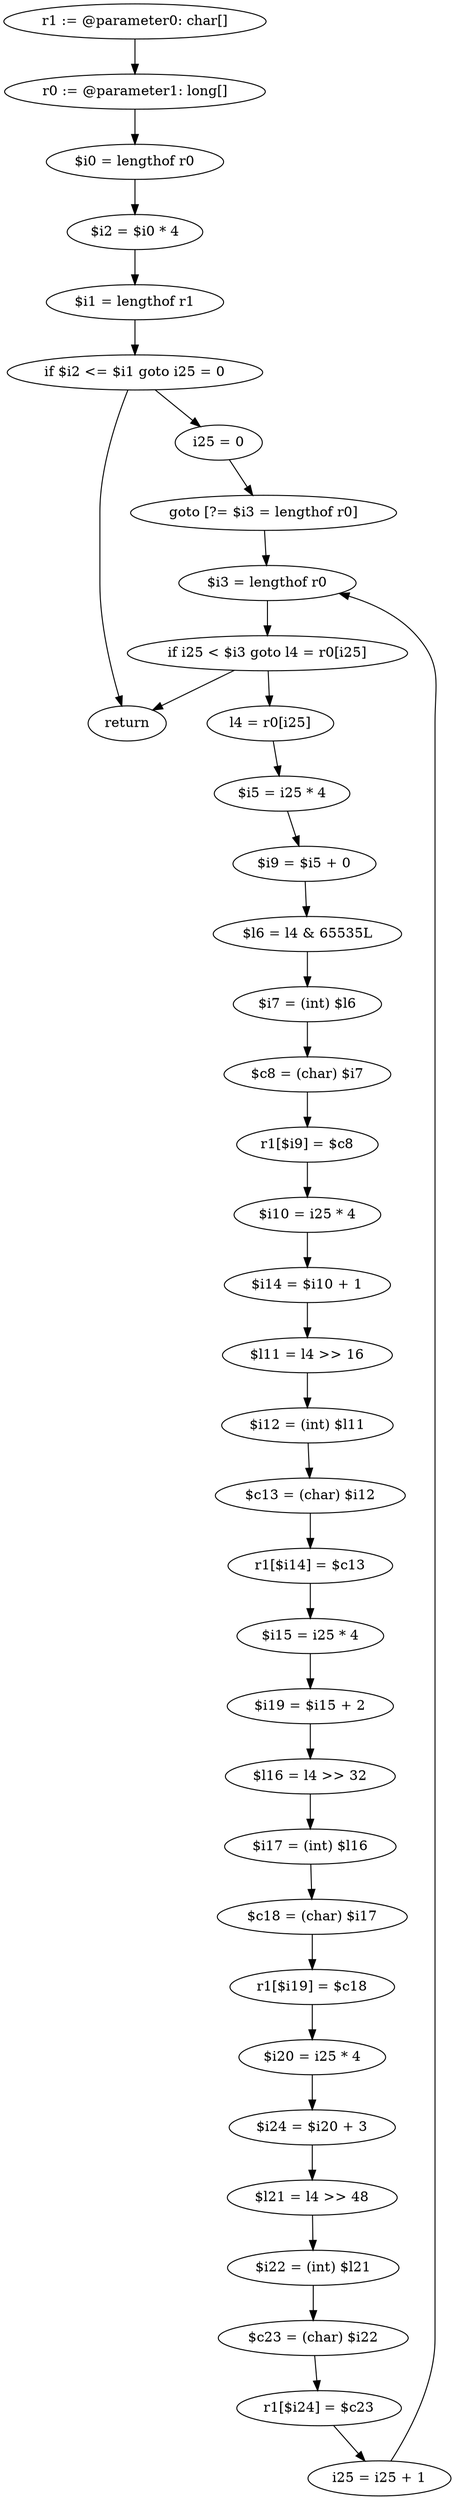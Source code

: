 digraph "unitGraph" {
    "r1 := @parameter0: char[]"
    "r0 := @parameter1: long[]"
    "$i0 = lengthof r0"
    "$i2 = $i0 * 4"
    "$i1 = lengthof r1"
    "if $i2 <= $i1 goto i25 = 0"
    "return"
    "i25 = 0"
    "goto [?= $i3 = lengthof r0]"
    "l4 = r0[i25]"
    "$i5 = i25 * 4"
    "$i9 = $i5 + 0"
    "$l6 = l4 & 65535L"
    "$i7 = (int) $l6"
    "$c8 = (char) $i7"
    "r1[$i9] = $c8"
    "$i10 = i25 * 4"
    "$i14 = $i10 + 1"
    "$l11 = l4 >> 16"
    "$i12 = (int) $l11"
    "$c13 = (char) $i12"
    "r1[$i14] = $c13"
    "$i15 = i25 * 4"
    "$i19 = $i15 + 2"
    "$l16 = l4 >> 32"
    "$i17 = (int) $l16"
    "$c18 = (char) $i17"
    "r1[$i19] = $c18"
    "$i20 = i25 * 4"
    "$i24 = $i20 + 3"
    "$l21 = l4 >> 48"
    "$i22 = (int) $l21"
    "$c23 = (char) $i22"
    "r1[$i24] = $c23"
    "i25 = i25 + 1"
    "$i3 = lengthof r0"
    "if i25 < $i3 goto l4 = r0[i25]"
    "r1 := @parameter0: char[]"->"r0 := @parameter1: long[]";
    "r0 := @parameter1: long[]"->"$i0 = lengthof r0";
    "$i0 = lengthof r0"->"$i2 = $i0 * 4";
    "$i2 = $i0 * 4"->"$i1 = lengthof r1";
    "$i1 = lengthof r1"->"if $i2 <= $i1 goto i25 = 0";
    "if $i2 <= $i1 goto i25 = 0"->"return";
    "if $i2 <= $i1 goto i25 = 0"->"i25 = 0";
    "i25 = 0"->"goto [?= $i3 = lengthof r0]";
    "goto [?= $i3 = lengthof r0]"->"$i3 = lengthof r0";
    "l4 = r0[i25]"->"$i5 = i25 * 4";
    "$i5 = i25 * 4"->"$i9 = $i5 + 0";
    "$i9 = $i5 + 0"->"$l6 = l4 & 65535L";
    "$l6 = l4 & 65535L"->"$i7 = (int) $l6";
    "$i7 = (int) $l6"->"$c8 = (char) $i7";
    "$c8 = (char) $i7"->"r1[$i9] = $c8";
    "r1[$i9] = $c8"->"$i10 = i25 * 4";
    "$i10 = i25 * 4"->"$i14 = $i10 + 1";
    "$i14 = $i10 + 1"->"$l11 = l4 >> 16";
    "$l11 = l4 >> 16"->"$i12 = (int) $l11";
    "$i12 = (int) $l11"->"$c13 = (char) $i12";
    "$c13 = (char) $i12"->"r1[$i14] = $c13";
    "r1[$i14] = $c13"->"$i15 = i25 * 4";
    "$i15 = i25 * 4"->"$i19 = $i15 + 2";
    "$i19 = $i15 + 2"->"$l16 = l4 >> 32";
    "$l16 = l4 >> 32"->"$i17 = (int) $l16";
    "$i17 = (int) $l16"->"$c18 = (char) $i17";
    "$c18 = (char) $i17"->"r1[$i19] = $c18";
    "r1[$i19] = $c18"->"$i20 = i25 * 4";
    "$i20 = i25 * 4"->"$i24 = $i20 + 3";
    "$i24 = $i20 + 3"->"$l21 = l4 >> 48";
    "$l21 = l4 >> 48"->"$i22 = (int) $l21";
    "$i22 = (int) $l21"->"$c23 = (char) $i22";
    "$c23 = (char) $i22"->"r1[$i24] = $c23";
    "r1[$i24] = $c23"->"i25 = i25 + 1";
    "i25 = i25 + 1"->"$i3 = lengthof r0";
    "$i3 = lengthof r0"->"if i25 < $i3 goto l4 = r0[i25]";
    "if i25 < $i3 goto l4 = r0[i25]"->"return";
    "if i25 < $i3 goto l4 = r0[i25]"->"l4 = r0[i25]";
}

